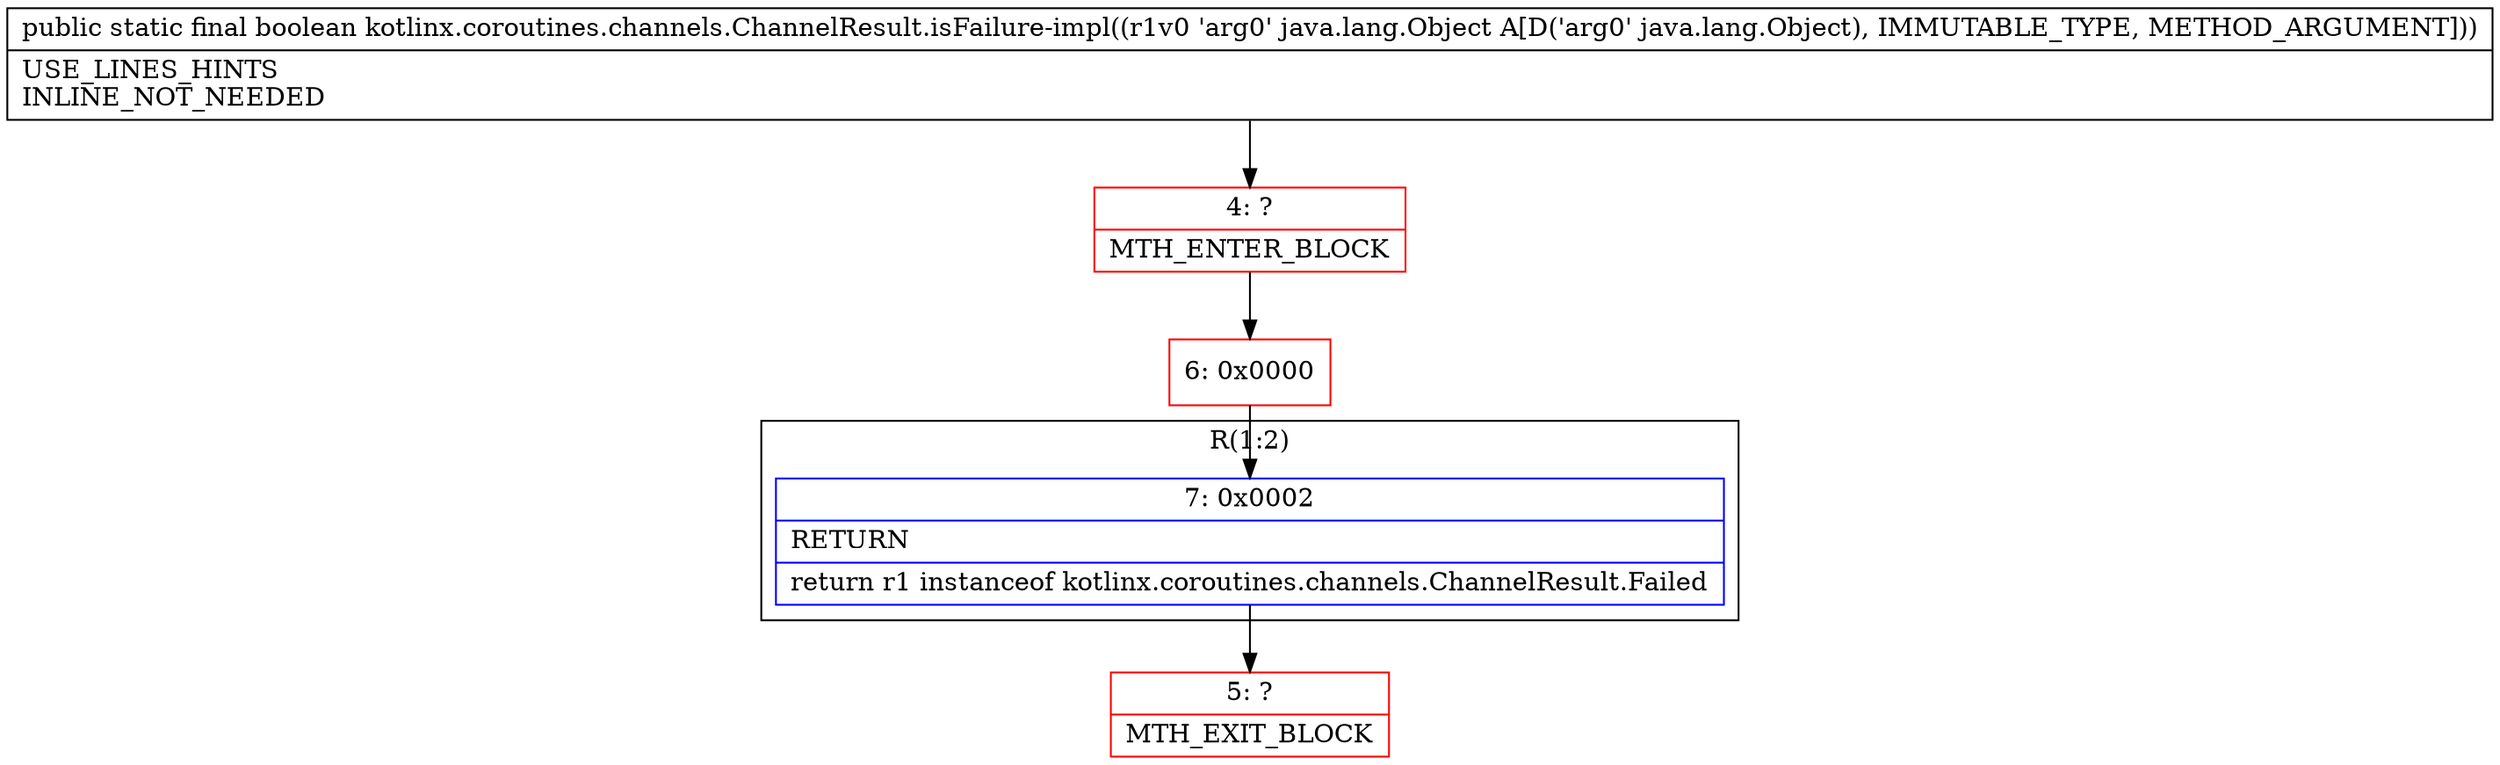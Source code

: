 digraph "CFG forkotlinx.coroutines.channels.ChannelResult.isFailure\-impl(Ljava\/lang\/Object;)Z" {
subgraph cluster_Region_1370371584 {
label = "R(1:2)";
node [shape=record,color=blue];
Node_7 [shape=record,label="{7\:\ 0x0002|RETURN\l|return r1 instanceof kotlinx.coroutines.channels.ChannelResult.Failed\l}"];
}
Node_4 [shape=record,color=red,label="{4\:\ ?|MTH_ENTER_BLOCK\l}"];
Node_6 [shape=record,color=red,label="{6\:\ 0x0000}"];
Node_5 [shape=record,color=red,label="{5\:\ ?|MTH_EXIT_BLOCK\l}"];
MethodNode[shape=record,label="{public static final boolean kotlinx.coroutines.channels.ChannelResult.isFailure\-impl((r1v0 'arg0' java.lang.Object A[D('arg0' java.lang.Object), IMMUTABLE_TYPE, METHOD_ARGUMENT]))  | USE_LINES_HINTS\lINLINE_NOT_NEEDED\l}"];
MethodNode -> Node_4;Node_7 -> Node_5;
Node_4 -> Node_6;
Node_6 -> Node_7;
}

